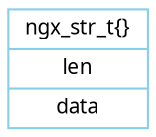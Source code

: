 digraph ngx_str {
   rankdir=LR;
   node [shape=record, color=skyblue, fontname="Verdana", fontsize=10];
   edge [color=forestgreen, fontname="Verdana", fontsize=10];

   ngx_str_t [label="ngx_str_t\{\}|len|data"];

}